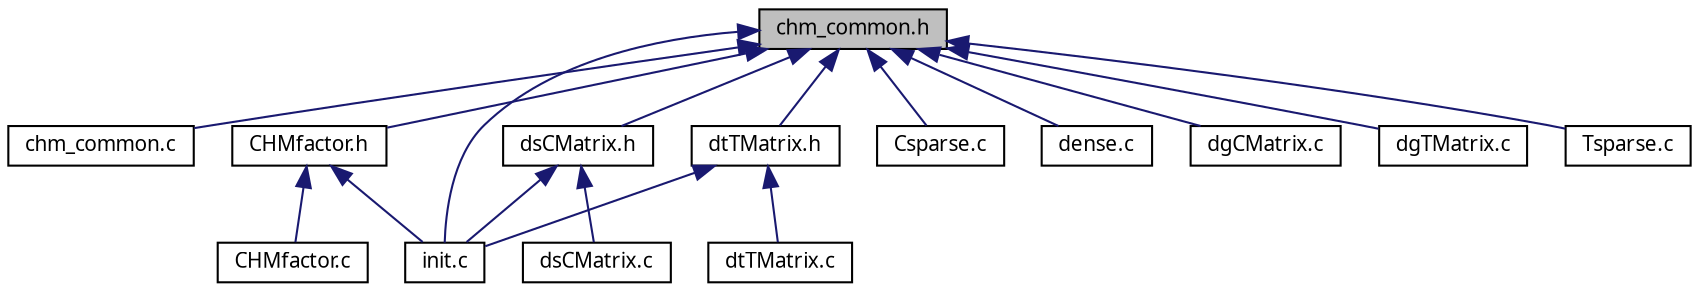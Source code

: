 digraph G
{
  edge [fontname="FreeSans.ttf",fontsize=10,labelfontname="FreeSans.ttf",labelfontsize=10];
  node [fontname="FreeSans.ttf",fontsize=10,shape=record];
  Node1 [label="chm_common.h",height=0.2,width=0.4,color="black", fillcolor="grey75", style="filled" fontcolor="black"];
  Node1 -> Node2 [dir=back,color="midnightblue",fontsize=10,style="solid",fontname="FreeSans.ttf"];
  Node2 [label="chm_common.c",height=0.2,width=0.4,color="black", fillcolor="white", style="filled",URL="$chm__common_8c.html"];
  Node1 -> Node3 [dir=back,color="midnightblue",fontsize=10,style="solid",fontname="FreeSans.ttf"];
  Node3 [label="CHMfactor.h",height=0.2,width=0.4,color="black", fillcolor="white", style="filled",URL="$CHMfactor_8h.html"];
  Node3 -> Node4 [dir=back,color="midnightblue",fontsize=10,style="solid",fontname="FreeSans.ttf"];
  Node4 [label="CHMfactor.c",height=0.2,width=0.4,color="black", fillcolor="white", style="filled",URL="$CHMfactor_8c.html"];
  Node3 -> Node5 [dir=back,color="midnightblue",fontsize=10,style="solid",fontname="FreeSans.ttf"];
  Node5 [label="init.c",height=0.2,width=0.4,color="black", fillcolor="white", style="filled",URL="$init_8c.html"];
  Node1 -> Node6 [dir=back,color="midnightblue",fontsize=10,style="solid",fontname="FreeSans.ttf"];
  Node6 [label="Csparse.c",height=0.2,width=0.4,color="black", fillcolor="white", style="filled",URL="$Csparse_8c.html"];
  Node1 -> Node7 [dir=back,color="midnightblue",fontsize=10,style="solid",fontname="FreeSans.ttf"];
  Node7 [label="dense.c",height=0.2,width=0.4,color="black", fillcolor="white", style="filled",URL="$dense_8c.html"];
  Node1 -> Node8 [dir=back,color="midnightblue",fontsize=10,style="solid",fontname="FreeSans.ttf"];
  Node8 [label="dgCMatrix.c",height=0.2,width=0.4,color="black", fillcolor="white", style="filled",URL="$dgCMatrix_8c.html"];
  Node1 -> Node9 [dir=back,color="midnightblue",fontsize=10,style="solid",fontname="FreeSans.ttf"];
  Node9 [label="dgTMatrix.c",height=0.2,width=0.4,color="black", fillcolor="white", style="filled",URL="$dgTMatrix_8c.html"];
  Node1 -> Node10 [dir=back,color="midnightblue",fontsize=10,style="solid",fontname="FreeSans.ttf"];
  Node10 [label="dsCMatrix.h",height=0.2,width=0.4,color="black", fillcolor="white", style="filled",URL="$dsCMatrix_8h.html"];
  Node10 -> Node11 [dir=back,color="midnightblue",fontsize=10,style="solid",fontname="FreeSans.ttf"];
  Node11 [label="dsCMatrix.c",height=0.2,width=0.4,color="black", fillcolor="white", style="filled",URL="$dsCMatrix_8c.html"];
  Node10 -> Node5 [dir=back,color="midnightblue",fontsize=10,style="solid",fontname="FreeSans.ttf"];
  Node1 -> Node12 [dir=back,color="midnightblue",fontsize=10,style="solid",fontname="FreeSans.ttf"];
  Node12 [label="dtTMatrix.h",height=0.2,width=0.4,color="black", fillcolor="white", style="filled",URL="$dtTMatrix_8h.html"];
  Node12 -> Node13 [dir=back,color="midnightblue",fontsize=10,style="solid",fontname="FreeSans.ttf"];
  Node13 [label="dtTMatrix.c",height=0.2,width=0.4,color="black", fillcolor="white", style="filled",URL="$dtTMatrix_8c.html"];
  Node12 -> Node5 [dir=back,color="midnightblue",fontsize=10,style="solid",fontname="FreeSans.ttf"];
  Node1 -> Node5 [dir=back,color="midnightblue",fontsize=10,style="solid",fontname="FreeSans.ttf"];
  Node1 -> Node14 [dir=back,color="midnightblue",fontsize=10,style="solid",fontname="FreeSans.ttf"];
  Node14 [label="Tsparse.c",height=0.2,width=0.4,color="black", fillcolor="white", style="filled",URL="$Tsparse_8c.html"];
}
